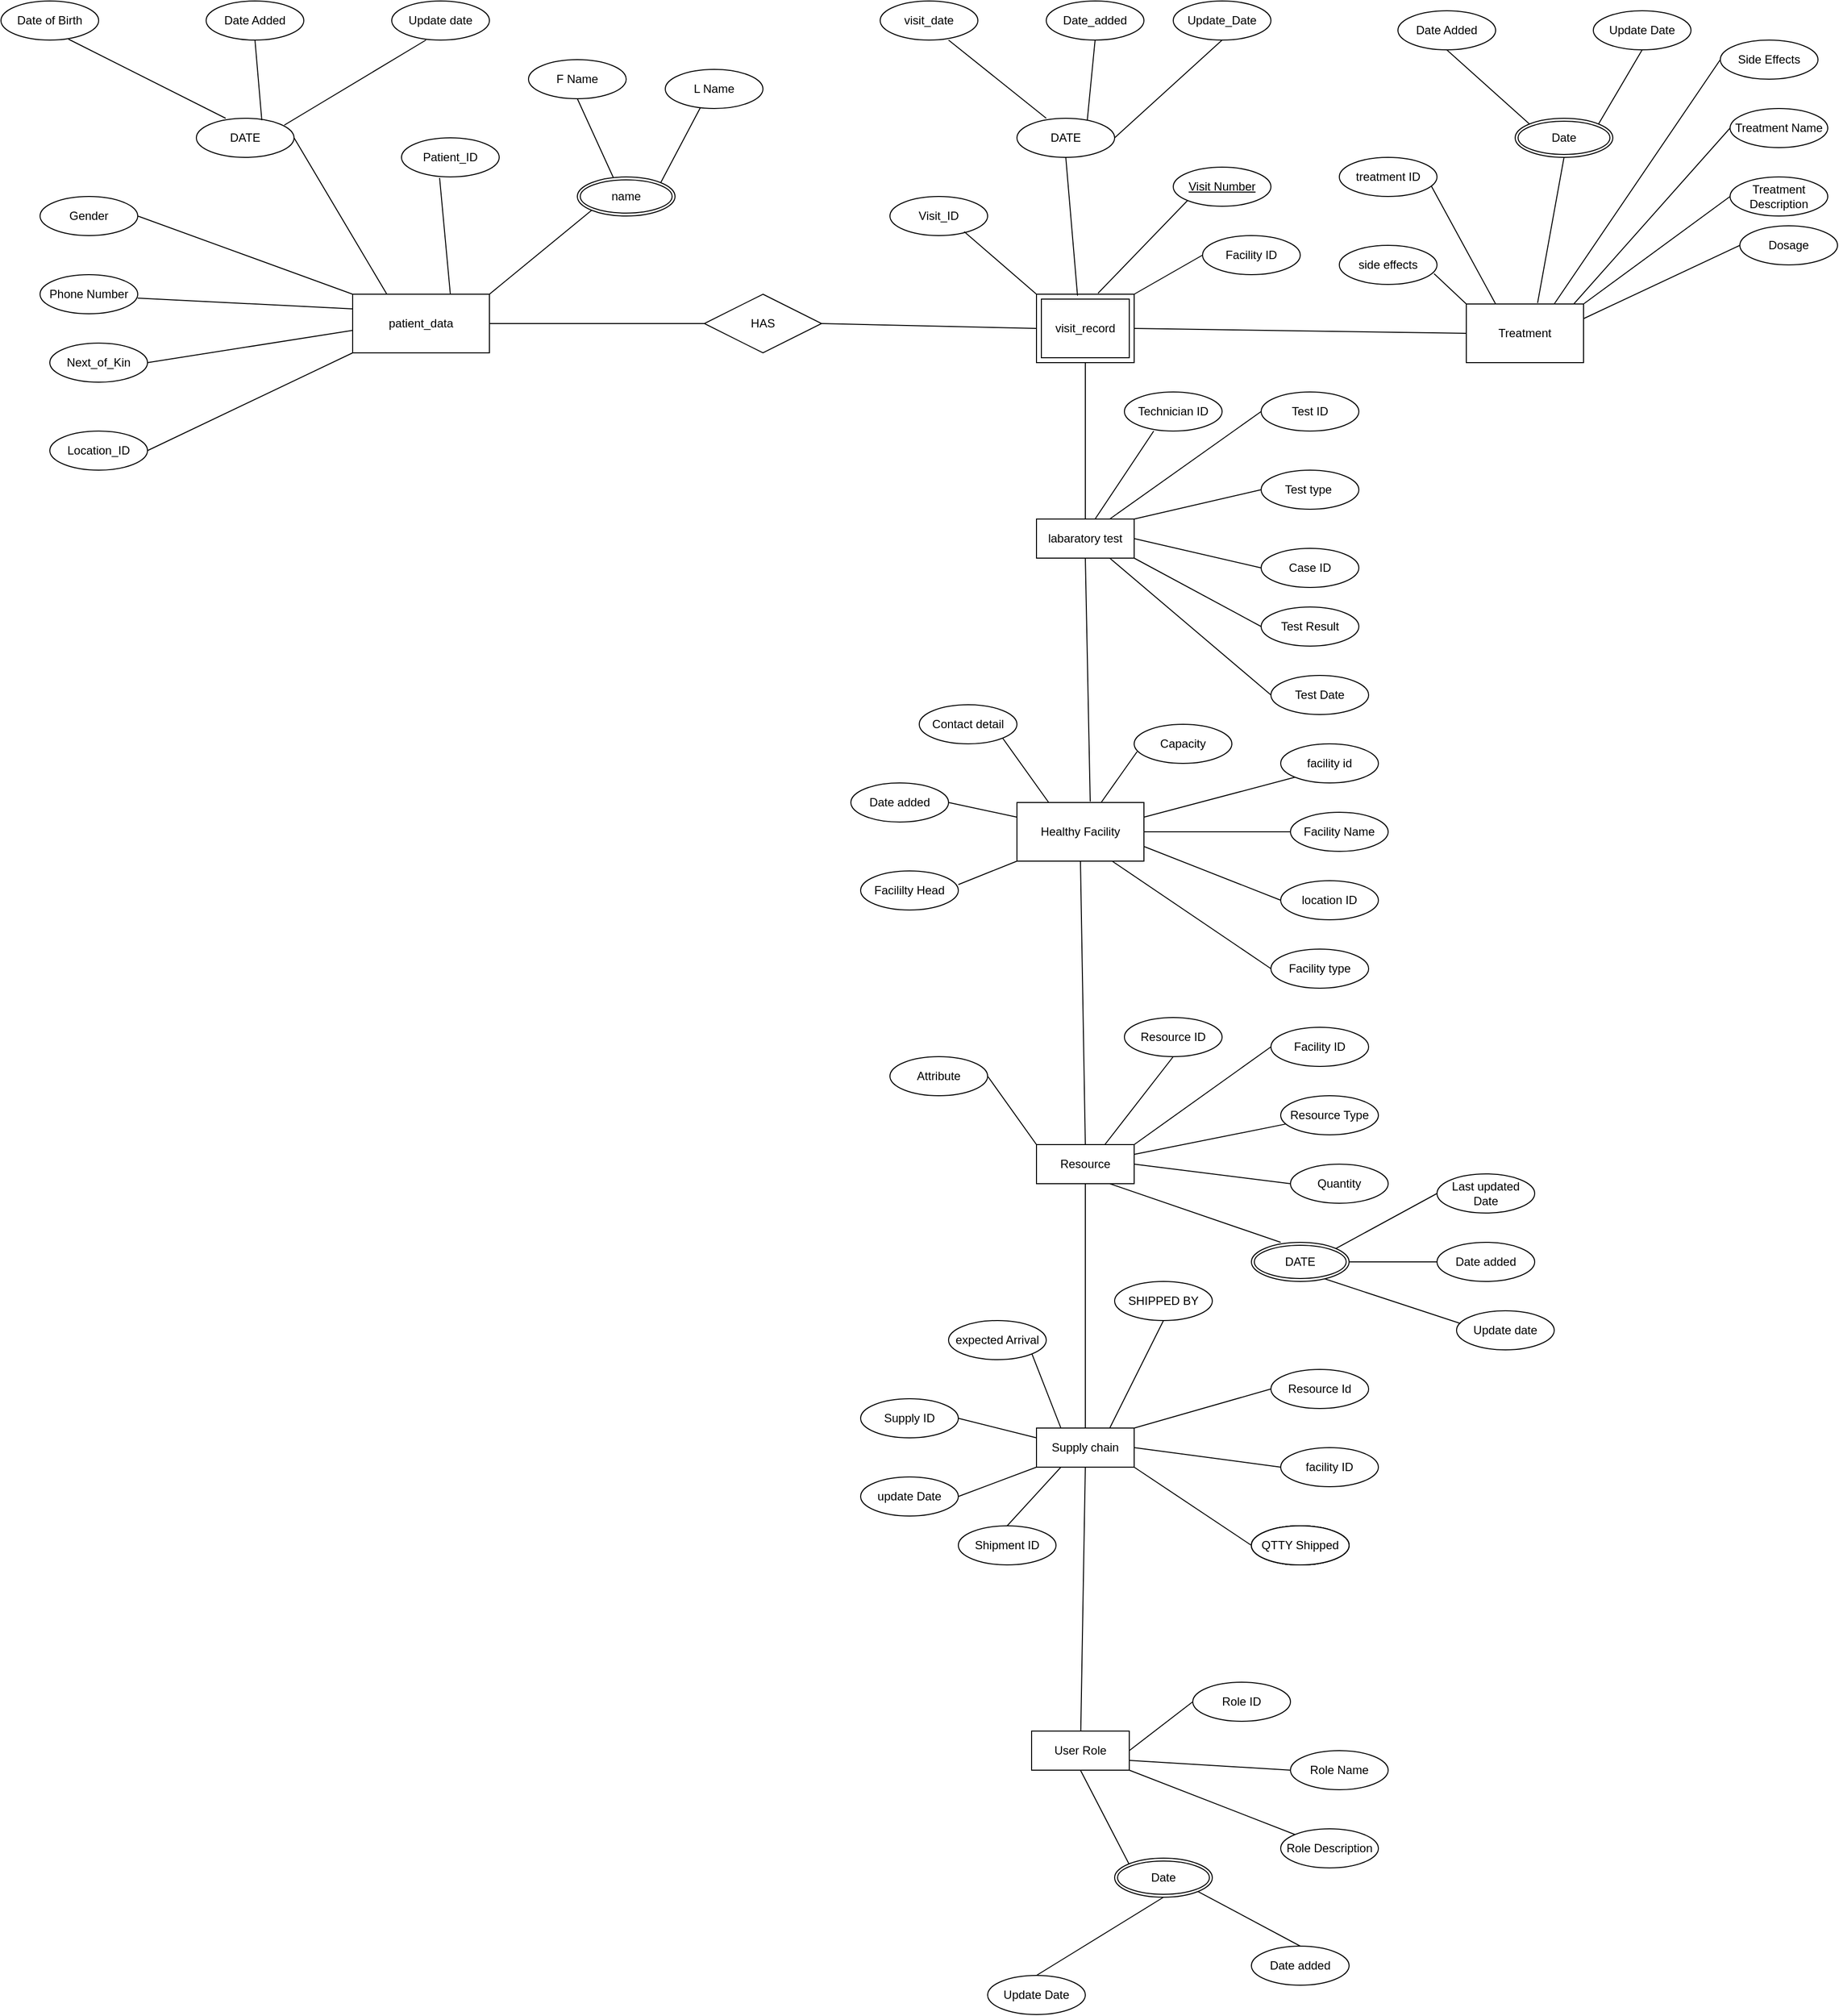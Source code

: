<mxfile version="26.0.4">
  <diagram name="Page-1" id="oG-FWAksDHUW4PM1FH3p">
    <mxGraphModel dx="954" dy="664" grid="1" gridSize="10" guides="1" tooltips="1" connect="1" arrows="1" fold="1" page="1" pageScale="1" pageWidth="3300" pageHeight="2339" math="0" shadow="0">
      <root>
        <mxCell id="0" />
        <mxCell id="1" parent="0" />
        <mxCell id="bxGsMBWYYnoAQKCJOSJ9-1" value="patient_data" style="whiteSpace=wrap;html=1;align=center;" parent="1" vertex="1">
          <mxGeometry x="390" y="340" width="140" height="60" as="geometry" />
        </mxCell>
        <mxCell id="bxGsMBWYYnoAQKCJOSJ9-2" value="Gender" style="ellipse;whiteSpace=wrap;html=1;align=center;" parent="1" vertex="1">
          <mxGeometry x="70" y="240" width="100" height="40" as="geometry" />
        </mxCell>
        <mxCell id="bxGsMBWYYnoAQKCJOSJ9-3" value="Phone Number" style="ellipse;whiteSpace=wrap;html=1;align=center;" parent="1" vertex="1">
          <mxGeometry x="70" y="320" width="100" height="40" as="geometry" />
        </mxCell>
        <mxCell id="bxGsMBWYYnoAQKCJOSJ9-4" value="Next_of_Kin" style="ellipse;whiteSpace=wrap;html=1;align=center;" parent="1" vertex="1">
          <mxGeometry x="80" y="390" width="100" height="40" as="geometry" />
        </mxCell>
        <mxCell id="bxGsMBWYYnoAQKCJOSJ9-5" value="Location_ID" style="ellipse;whiteSpace=wrap;html=1;align=center;" parent="1" vertex="1">
          <mxGeometry x="80" y="480" width="100" height="40" as="geometry" />
        </mxCell>
        <mxCell id="bxGsMBWYYnoAQKCJOSJ9-6" style="edgeStyle=orthogonalEdgeStyle;rounded=0;orthogonalLoop=1;jettySize=auto;html=1;exitX=0.5;exitY=1;exitDx=0;exitDy=0;" parent="1" source="bxGsMBWYYnoAQKCJOSJ9-4" target="bxGsMBWYYnoAQKCJOSJ9-4" edge="1">
          <mxGeometry relative="1" as="geometry" />
        </mxCell>
        <mxCell id="bxGsMBWYYnoAQKCJOSJ9-7" value="DATE" style="ellipse;whiteSpace=wrap;html=1;align=center;" parent="1" vertex="1">
          <mxGeometry x="230" y="160" width="100" height="40" as="geometry" />
        </mxCell>
        <mxCell id="bxGsMBWYYnoAQKCJOSJ9-8" value="Date of Birth" style="ellipse;whiteSpace=wrap;html=1;align=center;" parent="1" vertex="1">
          <mxGeometry x="30" y="40" width="100" height="40" as="geometry" />
        </mxCell>
        <mxCell id="bxGsMBWYYnoAQKCJOSJ9-9" value="Date Added" style="ellipse;whiteSpace=wrap;html=1;align=center;" parent="1" vertex="1">
          <mxGeometry x="240" y="40" width="100" height="40" as="geometry" />
        </mxCell>
        <mxCell id="bxGsMBWYYnoAQKCJOSJ9-10" value="Update date" style="ellipse;whiteSpace=wrap;html=1;align=center;" parent="1" vertex="1">
          <mxGeometry x="430" y="40" width="100" height="40" as="geometry" />
        </mxCell>
        <mxCell id="bxGsMBWYYnoAQKCJOSJ9-11" value="Patient_ID" style="ellipse;whiteSpace=wrap;html=1;align=center;" parent="1" vertex="1">
          <mxGeometry x="440" y="180" width="100" height="40" as="geometry" />
        </mxCell>
        <mxCell id="bxGsMBWYYnoAQKCJOSJ9-12" value="DATE" style="ellipse;whiteSpace=wrap;html=1;align=center;" parent="1" vertex="1">
          <mxGeometry x="1070" y="160" width="100" height="40" as="geometry" />
        </mxCell>
        <mxCell id="bxGsMBWYYnoAQKCJOSJ9-13" value="F Name" style="ellipse;whiteSpace=wrap;html=1;align=center;" parent="1" vertex="1">
          <mxGeometry x="570" y="100" width="100" height="40" as="geometry" />
        </mxCell>
        <mxCell id="bxGsMBWYYnoAQKCJOSJ9-14" value="L Name" style="ellipse;whiteSpace=wrap;html=1;align=center;" parent="1" vertex="1">
          <mxGeometry x="710" y="110" width="100" height="40" as="geometry" />
        </mxCell>
        <mxCell id="bxGsMBWYYnoAQKCJOSJ9-15" value="HAS" style="shape=rhombus;perimeter=rhombusPerimeter;whiteSpace=wrap;html=1;align=center;" parent="1" vertex="1">
          <mxGeometry x="750" y="340" width="120" height="60" as="geometry" />
        </mxCell>
        <mxCell id="bxGsMBWYYnoAQKCJOSJ9-17" value="name" style="ellipse;shape=doubleEllipse;margin=3;whiteSpace=wrap;html=1;align=center;" parent="1" vertex="1">
          <mxGeometry x="620" y="220" width="100" height="40" as="geometry" />
        </mxCell>
        <mxCell id="bxGsMBWYYnoAQKCJOSJ9-19" value="Date_added" style="ellipse;whiteSpace=wrap;html=1;align=center;" parent="1" vertex="1">
          <mxGeometry x="1100" y="40" width="100" height="40" as="geometry" />
        </mxCell>
        <mxCell id="bxGsMBWYYnoAQKCJOSJ9-20" value="Update_Date" style="ellipse;whiteSpace=wrap;html=1;align=center;" parent="1" vertex="1">
          <mxGeometry x="1230" y="40" width="100" height="40" as="geometry" />
        </mxCell>
        <mxCell id="bxGsMBWYYnoAQKCJOSJ9-21" value="Visit Number" style="ellipse;whiteSpace=wrap;html=1;align=center;fontStyle=4;" parent="1" vertex="1">
          <mxGeometry x="1230" y="210" width="100" height="40" as="geometry" />
        </mxCell>
        <mxCell id="bxGsMBWYYnoAQKCJOSJ9-23" value="Facility ID" style="ellipse;whiteSpace=wrap;html=1;align=center;" parent="1" vertex="1">
          <mxGeometry x="1260" y="280" width="100" height="40" as="geometry" />
        </mxCell>
        <mxCell id="bxGsMBWYYnoAQKCJOSJ9-24" value="Visit_ID" style="ellipse;whiteSpace=wrap;html=1;align=center;" parent="1" vertex="1">
          <mxGeometry x="940" y="240" width="100" height="40" as="geometry" />
        </mxCell>
        <mxCell id="bxGsMBWYYnoAQKCJOSJ9-25" value="visit_date" style="ellipse;whiteSpace=wrap;html=1;align=center;" parent="1" vertex="1">
          <mxGeometry x="930" y="40" width="100" height="40" as="geometry" />
        </mxCell>
        <mxCell id="bxGsMBWYYnoAQKCJOSJ9-26" value="visit_record" style="shape=ext;margin=3;double=1;whiteSpace=wrap;html=1;align=center;" parent="1" vertex="1">
          <mxGeometry x="1090" y="340" width="100" height="70" as="geometry" />
        </mxCell>
        <mxCell id="bxGsMBWYYnoAQKCJOSJ9-27" value="Treatment" style="whiteSpace=wrap;html=1;align=center;" parent="1" vertex="1">
          <mxGeometry x="1530" y="350" width="120" height="60" as="geometry" />
        </mxCell>
        <mxCell id="bxGsMBWYYnoAQKCJOSJ9-28" value="labaratory test" style="whiteSpace=wrap;html=1;align=center;" parent="1" vertex="1">
          <mxGeometry x="1090" y="570" width="100" height="40" as="geometry" />
        </mxCell>
        <mxCell id="bxGsMBWYYnoAQKCJOSJ9-30" value="" style="endArrow=none;html=1;rounded=0;exitX=1;exitY=0.5;exitDx=0;exitDy=0;entryX=0;entryY=0;entryDx=0;entryDy=0;" parent="1" source="bxGsMBWYYnoAQKCJOSJ9-2" target="bxGsMBWYYnoAQKCJOSJ9-1" edge="1">
          <mxGeometry width="50" height="50" relative="1" as="geometry">
            <mxPoint x="370" y="300" as="sourcePoint" />
            <mxPoint x="420" y="250" as="targetPoint" />
          </mxGeometry>
        </mxCell>
        <mxCell id="bxGsMBWYYnoAQKCJOSJ9-31" value="" style="endArrow=none;html=1;rounded=0;entryX=0;entryY=0.25;entryDx=0;entryDy=0;" parent="1" target="bxGsMBWYYnoAQKCJOSJ9-1" edge="1">
          <mxGeometry width="50" height="50" relative="1" as="geometry">
            <mxPoint x="170" y="344" as="sourcePoint" />
            <mxPoint x="420" y="250" as="targetPoint" />
          </mxGeometry>
        </mxCell>
        <mxCell id="bxGsMBWYYnoAQKCJOSJ9-32" value="" style="endArrow=none;html=1;rounded=0;exitX=1;exitY=0.5;exitDx=0;exitDy=0;" parent="1" source="bxGsMBWYYnoAQKCJOSJ9-4" edge="1">
          <mxGeometry width="50" height="50" relative="1" as="geometry">
            <mxPoint x="370" y="300" as="sourcePoint" />
            <mxPoint x="390" y="377" as="targetPoint" />
            <Array as="points" />
          </mxGeometry>
        </mxCell>
        <mxCell id="bxGsMBWYYnoAQKCJOSJ9-36" value="" style="endArrow=none;html=1;rounded=0;exitX=1;exitY=0.5;exitDx=0;exitDy=0;entryX=0;entryY=1;entryDx=0;entryDy=0;" parent="1" source="bxGsMBWYYnoAQKCJOSJ9-5" target="bxGsMBWYYnoAQKCJOSJ9-1" edge="1">
          <mxGeometry width="50" height="50" relative="1" as="geometry">
            <mxPoint x="360" y="340" as="sourcePoint" />
            <mxPoint x="420" y="250" as="targetPoint" />
          </mxGeometry>
        </mxCell>
        <mxCell id="bxGsMBWYYnoAQKCJOSJ9-37" value="" style="endArrow=none;html=1;rounded=0;entryX=0.25;entryY=0;entryDx=0;entryDy=0;exitX=1;exitY=0.5;exitDx=0;exitDy=0;" parent="1" source="bxGsMBWYYnoAQKCJOSJ9-7" target="bxGsMBWYYnoAQKCJOSJ9-1" edge="1">
          <mxGeometry width="50" height="50" relative="1" as="geometry">
            <mxPoint x="330" y="188" as="sourcePoint" />
            <mxPoint x="420" y="250" as="targetPoint" />
          </mxGeometry>
        </mxCell>
        <mxCell id="bxGsMBWYYnoAQKCJOSJ9-38" value="" style="endArrow=none;html=1;rounded=0;entryX=0.39;entryY=1.025;entryDx=0;entryDy=0;entryPerimeter=0;" parent="1" target="bxGsMBWYYnoAQKCJOSJ9-11" edge="1">
          <mxGeometry width="50" height="50" relative="1" as="geometry">
            <mxPoint x="490" y="340" as="sourcePoint" />
            <mxPoint x="420" y="250" as="targetPoint" />
          </mxGeometry>
        </mxCell>
        <mxCell id="bxGsMBWYYnoAQKCJOSJ9-39" value="" style="endArrow=none;html=1;rounded=0;entryX=0.5;entryY=1;entryDx=0;entryDy=0;exitX=0.37;exitY=0.025;exitDx=0;exitDy=0;exitPerimeter=0;" parent="1" source="bxGsMBWYYnoAQKCJOSJ9-17" target="bxGsMBWYYnoAQKCJOSJ9-13" edge="1">
          <mxGeometry width="50" height="50" relative="1" as="geometry">
            <mxPoint x="660" y="210" as="sourcePoint" />
            <mxPoint x="420" y="250" as="targetPoint" />
          </mxGeometry>
        </mxCell>
        <mxCell id="bxGsMBWYYnoAQKCJOSJ9-40" value="" style="endArrow=none;html=1;rounded=0;entryX=0.36;entryY=0.975;entryDx=0;entryDy=0;entryPerimeter=0;exitX=1;exitY=0;exitDx=0;exitDy=0;" parent="1" source="bxGsMBWYYnoAQKCJOSJ9-17" target="bxGsMBWYYnoAQKCJOSJ9-14" edge="1">
          <mxGeometry width="50" height="50" relative="1" as="geometry">
            <mxPoint x="370" y="300" as="sourcePoint" />
            <mxPoint x="420" y="250" as="targetPoint" />
          </mxGeometry>
        </mxCell>
        <mxCell id="bxGsMBWYYnoAQKCJOSJ9-41" value="" style="endArrow=none;html=1;rounded=0;exitX=0;exitY=0.5;exitDx=0;exitDy=0;entryX=1;entryY=0.5;entryDx=0;entryDy=0;" parent="1" source="bxGsMBWYYnoAQKCJOSJ9-15" target="bxGsMBWYYnoAQKCJOSJ9-1" edge="1">
          <mxGeometry width="50" height="50" relative="1" as="geometry">
            <mxPoint x="370" y="300" as="sourcePoint" />
            <mxPoint x="420" y="250" as="targetPoint" />
          </mxGeometry>
        </mxCell>
        <mxCell id="bxGsMBWYYnoAQKCJOSJ9-42" value="" style="endArrow=none;html=1;rounded=0;exitX=0.76;exitY=0.9;exitDx=0;exitDy=0;exitPerimeter=0;entryX=0;entryY=0;entryDx=0;entryDy=0;" parent="1" source="bxGsMBWYYnoAQKCJOSJ9-24" target="bxGsMBWYYnoAQKCJOSJ9-26" edge="1">
          <mxGeometry width="50" height="50" relative="1" as="geometry">
            <mxPoint x="1150" y="300" as="sourcePoint" />
            <mxPoint x="1200" y="250" as="targetPoint" />
          </mxGeometry>
        </mxCell>
        <mxCell id="bxGsMBWYYnoAQKCJOSJ9-43" value="" style="endArrow=none;html=1;rounded=0;exitX=0.42;exitY=0.02;exitDx=0;exitDy=0;exitPerimeter=0;entryX=0.5;entryY=1;entryDx=0;entryDy=0;" parent="1" source="bxGsMBWYYnoAQKCJOSJ9-26" target="bxGsMBWYYnoAQKCJOSJ9-12" edge="1">
          <mxGeometry width="50" height="50" relative="1" as="geometry">
            <mxPoint x="1150" y="300" as="sourcePoint" />
            <mxPoint x="1200" y="250" as="targetPoint" />
          </mxGeometry>
        </mxCell>
        <mxCell id="bxGsMBWYYnoAQKCJOSJ9-44" value="" style="endArrow=none;html=1;rounded=0;" parent="1" edge="1">
          <mxGeometry width="50" height="50" relative="1" as="geometry">
            <mxPoint x="1100" y="160" as="sourcePoint" />
            <mxPoint x="1100" y="160" as="targetPoint" />
            <Array as="points">
              <mxPoint x="1000" y="80" />
            </Array>
          </mxGeometry>
        </mxCell>
        <mxCell id="bxGsMBWYYnoAQKCJOSJ9-45" value="" style="endArrow=none;html=1;rounded=0;exitX=0.5;exitY=1;exitDx=0;exitDy=0;entryX=0.72;entryY=0.05;entryDx=0;entryDy=0;entryPerimeter=0;" parent="1" source="bxGsMBWYYnoAQKCJOSJ9-19" target="bxGsMBWYYnoAQKCJOSJ9-12" edge="1">
          <mxGeometry width="50" height="50" relative="1" as="geometry">
            <mxPoint x="1150" y="300" as="sourcePoint" />
            <mxPoint x="1200" y="250" as="targetPoint" />
          </mxGeometry>
        </mxCell>
        <mxCell id="bxGsMBWYYnoAQKCJOSJ9-48" value="" style="endArrow=none;html=1;rounded=0;entryX=0.5;entryY=1;entryDx=0;entryDy=0;exitX=1;exitY=0.5;exitDx=0;exitDy=0;" parent="1" source="bxGsMBWYYnoAQKCJOSJ9-12" target="bxGsMBWYYnoAQKCJOSJ9-20" edge="1">
          <mxGeometry width="50" height="50" relative="1" as="geometry">
            <mxPoint x="1170" y="170" as="sourcePoint" />
            <mxPoint x="1200" y="250" as="targetPoint" />
          </mxGeometry>
        </mxCell>
        <mxCell id="bxGsMBWYYnoAQKCJOSJ9-49" value="" style="endArrow=none;html=1;rounded=0;exitX=1;exitY=0.5;exitDx=0;exitDy=0;entryX=0;entryY=0.5;entryDx=0;entryDy=0;" parent="1" source="bxGsMBWYYnoAQKCJOSJ9-15" target="bxGsMBWYYnoAQKCJOSJ9-26" edge="1">
          <mxGeometry width="50" height="50" relative="1" as="geometry">
            <mxPoint x="1150" y="300" as="sourcePoint" />
            <mxPoint x="1200" y="250" as="targetPoint" />
          </mxGeometry>
        </mxCell>
        <mxCell id="bxGsMBWYYnoAQKCJOSJ9-50" value="" style="endArrow=none;html=1;rounded=0;exitX=1;exitY=0.5;exitDx=0;exitDy=0;entryX=0;entryY=0.5;entryDx=0;entryDy=0;" parent="1" source="bxGsMBWYYnoAQKCJOSJ9-26" target="bxGsMBWYYnoAQKCJOSJ9-27" edge="1">
          <mxGeometry width="50" height="50" relative="1" as="geometry">
            <mxPoint x="1150" y="300" as="sourcePoint" />
            <mxPoint x="1200" y="250" as="targetPoint" />
          </mxGeometry>
        </mxCell>
        <mxCell id="bxGsMBWYYnoAQKCJOSJ9-52" value="" style="endArrow=none;html=1;rounded=0;entryX=0;entryY=1;entryDx=0;entryDy=0;exitX=0.63;exitY=-0.014;exitDx=0;exitDy=0;exitPerimeter=0;" parent="1" source="bxGsMBWYYnoAQKCJOSJ9-26" target="bxGsMBWYYnoAQKCJOSJ9-21" edge="1">
          <mxGeometry width="50" height="50" relative="1" as="geometry">
            <mxPoint x="1160" y="330" as="sourcePoint" />
            <mxPoint x="1200" y="250" as="targetPoint" />
          </mxGeometry>
        </mxCell>
        <mxCell id="bxGsMBWYYnoAQKCJOSJ9-53" value="" style="endArrow=none;html=1;rounded=0;entryX=0;entryY=0.5;entryDx=0;entryDy=0;exitX=1;exitY=0;exitDx=0;exitDy=0;" parent="1" source="bxGsMBWYYnoAQKCJOSJ9-26" target="bxGsMBWYYnoAQKCJOSJ9-23" edge="1">
          <mxGeometry width="50" height="50" relative="1" as="geometry">
            <mxPoint x="1150" y="300" as="sourcePoint" />
            <mxPoint x="1200" y="250" as="targetPoint" />
          </mxGeometry>
        </mxCell>
        <mxCell id="bxGsMBWYYnoAQKCJOSJ9-54" value="" style="endArrow=none;html=1;rounded=0;exitX=1;exitY=0;exitDx=0;exitDy=0;entryX=0;entryY=1;entryDx=0;entryDy=0;" parent="1" source="bxGsMBWYYnoAQKCJOSJ9-1" target="bxGsMBWYYnoAQKCJOSJ9-17" edge="1">
          <mxGeometry width="50" height="50" relative="1" as="geometry">
            <mxPoint x="500" y="300" as="sourcePoint" />
            <mxPoint x="550" y="250" as="targetPoint" />
          </mxGeometry>
        </mxCell>
        <mxCell id="bxGsMBWYYnoAQKCJOSJ9-55" value="" style="endArrow=none;html=1;rounded=0;entryX=0.69;entryY=0.975;entryDx=0;entryDy=0;entryPerimeter=0;" parent="1" target="bxGsMBWYYnoAQKCJOSJ9-8" edge="1">
          <mxGeometry width="50" height="50" relative="1" as="geometry">
            <mxPoint x="260" y="160" as="sourcePoint" />
            <mxPoint x="550" y="250" as="targetPoint" />
          </mxGeometry>
        </mxCell>
        <mxCell id="bxGsMBWYYnoAQKCJOSJ9-56" value="" style="endArrow=none;html=1;rounded=0;exitX=0.67;exitY=0.05;exitDx=0;exitDy=0;exitPerimeter=0;entryX=0.5;entryY=1;entryDx=0;entryDy=0;" parent="1" source="bxGsMBWYYnoAQKCJOSJ9-7" target="bxGsMBWYYnoAQKCJOSJ9-9" edge="1">
          <mxGeometry width="50" height="50" relative="1" as="geometry">
            <mxPoint x="500" y="300" as="sourcePoint" />
            <mxPoint x="550" y="250" as="targetPoint" />
          </mxGeometry>
        </mxCell>
        <mxCell id="bxGsMBWYYnoAQKCJOSJ9-57" value="" style="endArrow=none;html=1;rounded=0;entryX=0.35;entryY=1;entryDx=0;entryDy=0;entryPerimeter=0;" parent="1" target="bxGsMBWYYnoAQKCJOSJ9-10" edge="1">
          <mxGeometry width="50" height="50" relative="1" as="geometry">
            <mxPoint x="320" y="167" as="sourcePoint" />
            <mxPoint x="550" y="250" as="targetPoint" />
          </mxGeometry>
        </mxCell>
        <mxCell id="bxGsMBWYYnoAQKCJOSJ9-58" value="Treatment Name" style="ellipse;whiteSpace=wrap;html=1;align=center;" parent="1" vertex="1">
          <mxGeometry x="1800" y="150" width="100" height="40" as="geometry" />
        </mxCell>
        <mxCell id="bxGsMBWYYnoAQKCJOSJ9-59" value="Side Effects" style="ellipse;whiteSpace=wrap;html=1;align=center;" parent="1" vertex="1">
          <mxGeometry x="1790" y="80" width="100" height="40" as="geometry" />
        </mxCell>
        <mxCell id="bxGsMBWYYnoAQKCJOSJ9-60" value="Treatment Description" style="ellipse;whiteSpace=wrap;html=1;align=center;" parent="1" vertex="1">
          <mxGeometry x="1800" y="220" width="100" height="40" as="geometry" />
        </mxCell>
        <mxCell id="bxGsMBWYYnoAQKCJOSJ9-61" value="Date Added" style="ellipse;whiteSpace=wrap;html=1;align=center;" parent="1" vertex="1">
          <mxGeometry x="1460" y="50" width="100" height="40" as="geometry" />
        </mxCell>
        <mxCell id="bxGsMBWYYnoAQKCJOSJ9-62" value="treatment ID" style="ellipse;whiteSpace=wrap;html=1;align=center;" parent="1" vertex="1">
          <mxGeometry x="1400" y="200" width="100" height="40" as="geometry" />
        </mxCell>
        <mxCell id="bxGsMBWYYnoAQKCJOSJ9-63" value="Update Date" style="ellipse;whiteSpace=wrap;html=1;align=center;" parent="1" vertex="1">
          <mxGeometry x="1660" y="50" width="100" height="40" as="geometry" />
        </mxCell>
        <mxCell id="bxGsMBWYYnoAQKCJOSJ9-64" value="Date" style="ellipse;shape=doubleEllipse;margin=3;whiteSpace=wrap;html=1;align=center;" parent="1" vertex="1">
          <mxGeometry x="1580" y="160" width="100" height="40" as="geometry" />
        </mxCell>
        <mxCell id="bxGsMBWYYnoAQKCJOSJ9-65" value="Dosage" style="ellipse;whiteSpace=wrap;html=1;align=center;" parent="1" vertex="1">
          <mxGeometry x="1810" y="270" width="100" height="40" as="geometry" />
        </mxCell>
        <mxCell id="bxGsMBWYYnoAQKCJOSJ9-66" value="side effects" style="ellipse;whiteSpace=wrap;html=1;align=center;" parent="1" vertex="1">
          <mxGeometry x="1400" y="290" width="100" height="40" as="geometry" />
        </mxCell>
        <mxCell id="bxGsMBWYYnoAQKCJOSJ9-69" value="" style="endArrow=none;html=1;rounded=0;exitX=0.97;exitY=0.725;exitDx=0;exitDy=0;exitPerimeter=0;entryX=0;entryY=0;entryDx=0;entryDy=0;" parent="1" source="bxGsMBWYYnoAQKCJOSJ9-66" target="bxGsMBWYYnoAQKCJOSJ9-27" edge="1">
          <mxGeometry width="50" height="50" relative="1" as="geometry">
            <mxPoint x="1770" y="300" as="sourcePoint" />
            <mxPoint x="1820" y="250" as="targetPoint" />
          </mxGeometry>
        </mxCell>
        <mxCell id="bxGsMBWYYnoAQKCJOSJ9-70" value="" style="endArrow=none;html=1;rounded=0;exitX=0.94;exitY=0.725;exitDx=0;exitDy=0;exitPerimeter=0;entryX=0.25;entryY=0;entryDx=0;entryDy=0;" parent="1" source="bxGsMBWYYnoAQKCJOSJ9-62" target="bxGsMBWYYnoAQKCJOSJ9-27" edge="1">
          <mxGeometry width="50" height="50" relative="1" as="geometry">
            <mxPoint x="1770" y="300" as="sourcePoint" />
            <mxPoint x="1820" y="250" as="targetPoint" />
          </mxGeometry>
        </mxCell>
        <mxCell id="bxGsMBWYYnoAQKCJOSJ9-71" value="" style="endArrow=none;html=1;rounded=0;exitX=0.608;exitY=-0.017;exitDx=0;exitDy=0;exitPerimeter=0;entryX=0.5;entryY=1;entryDx=0;entryDy=0;" parent="1" source="bxGsMBWYYnoAQKCJOSJ9-27" target="bxGsMBWYYnoAQKCJOSJ9-64" edge="1">
          <mxGeometry width="50" height="50" relative="1" as="geometry">
            <mxPoint x="1770" y="300" as="sourcePoint" />
            <mxPoint x="1820" y="250" as="targetPoint" />
          </mxGeometry>
        </mxCell>
        <mxCell id="bxGsMBWYYnoAQKCJOSJ9-72" value="" style="endArrow=none;html=1;rounded=0;exitX=0.75;exitY=0;exitDx=0;exitDy=0;entryX=0;entryY=0.5;entryDx=0;entryDy=0;" parent="1" source="bxGsMBWYYnoAQKCJOSJ9-27" target="bxGsMBWYYnoAQKCJOSJ9-59" edge="1">
          <mxGeometry width="50" height="50" relative="1" as="geometry">
            <mxPoint x="1770" y="300" as="sourcePoint" />
            <mxPoint x="1820" y="250" as="targetPoint" />
          </mxGeometry>
        </mxCell>
        <mxCell id="bxGsMBWYYnoAQKCJOSJ9-73" value="" style="endArrow=none;html=1;rounded=0;exitX=0.5;exitY=1;exitDx=0;exitDy=0;entryX=0;entryY=0;entryDx=0;entryDy=0;" parent="1" source="bxGsMBWYYnoAQKCJOSJ9-61" target="bxGsMBWYYnoAQKCJOSJ9-64" edge="1">
          <mxGeometry width="50" height="50" relative="1" as="geometry">
            <mxPoint x="1770" y="300" as="sourcePoint" />
            <mxPoint x="1820" y="250" as="targetPoint" />
          </mxGeometry>
        </mxCell>
        <mxCell id="bxGsMBWYYnoAQKCJOSJ9-74" value="" style="endArrow=none;html=1;rounded=0;exitX=1;exitY=0;exitDx=0;exitDy=0;entryX=0.5;entryY=1;entryDx=0;entryDy=0;" parent="1" source="bxGsMBWYYnoAQKCJOSJ9-64" target="bxGsMBWYYnoAQKCJOSJ9-63" edge="1">
          <mxGeometry width="50" height="50" relative="1" as="geometry">
            <mxPoint x="1770" y="300" as="sourcePoint" />
            <mxPoint x="1820" y="250" as="targetPoint" />
          </mxGeometry>
        </mxCell>
        <mxCell id="bxGsMBWYYnoAQKCJOSJ9-75" value="" style="endArrow=none;html=1;rounded=0;entryX=0;entryY=0.5;entryDx=0;entryDy=0;" parent="1" target="bxGsMBWYYnoAQKCJOSJ9-58" edge="1">
          <mxGeometry width="50" height="50" relative="1" as="geometry">
            <mxPoint x="1640" y="350" as="sourcePoint" />
            <mxPoint x="1820" y="250" as="targetPoint" />
          </mxGeometry>
        </mxCell>
        <mxCell id="bxGsMBWYYnoAQKCJOSJ9-76" value="" style="endArrow=none;html=1;rounded=0;exitX=1;exitY=0;exitDx=0;exitDy=0;entryX=0;entryY=0.5;entryDx=0;entryDy=0;" parent="1" source="bxGsMBWYYnoAQKCJOSJ9-27" target="bxGsMBWYYnoAQKCJOSJ9-60" edge="1">
          <mxGeometry width="50" height="50" relative="1" as="geometry">
            <mxPoint x="1770" y="300" as="sourcePoint" />
            <mxPoint x="1820" y="250" as="targetPoint" />
          </mxGeometry>
        </mxCell>
        <mxCell id="bxGsMBWYYnoAQKCJOSJ9-77" value="" style="endArrow=none;html=1;rounded=0;exitX=1;exitY=0.25;exitDx=0;exitDy=0;entryX=0;entryY=0.5;entryDx=0;entryDy=0;" parent="1" source="bxGsMBWYYnoAQKCJOSJ9-27" target="bxGsMBWYYnoAQKCJOSJ9-65" edge="1">
          <mxGeometry width="50" height="50" relative="1" as="geometry">
            <mxPoint x="1690" y="380" as="sourcePoint" />
            <mxPoint x="1820" y="250" as="targetPoint" />
          </mxGeometry>
        </mxCell>
        <mxCell id="bxGsMBWYYnoAQKCJOSJ9-82" value="" style="endArrow=none;html=1;rounded=0;exitX=0.5;exitY=0;exitDx=0;exitDy=0;" parent="1" source="bxGsMBWYYnoAQKCJOSJ9-28" target="bxGsMBWYYnoAQKCJOSJ9-26" edge="1">
          <mxGeometry width="50" height="50" relative="1" as="geometry">
            <mxPoint x="1210" y="580" as="sourcePoint" />
            <mxPoint x="1260" y="530" as="targetPoint" />
          </mxGeometry>
        </mxCell>
        <mxCell id="bxGsMBWYYnoAQKCJOSJ9-85" value="Technician ID" style="ellipse;whiteSpace=wrap;html=1;align=center;" parent="1" vertex="1">
          <mxGeometry x="1180" y="440" width="100" height="40" as="geometry" />
        </mxCell>
        <mxCell id="bxGsMBWYYnoAQKCJOSJ9-86" value="Test Date" style="ellipse;whiteSpace=wrap;html=1;align=center;" parent="1" vertex="1">
          <mxGeometry x="1330" y="730" width="100" height="40" as="geometry" />
        </mxCell>
        <mxCell id="bxGsMBWYYnoAQKCJOSJ9-87" value="Test Result" style="ellipse;whiteSpace=wrap;html=1;align=center;" parent="1" vertex="1">
          <mxGeometry x="1320" y="660" width="100" height="40" as="geometry" />
        </mxCell>
        <mxCell id="bxGsMBWYYnoAQKCJOSJ9-88" value="Case ID" style="ellipse;whiteSpace=wrap;html=1;align=center;" parent="1" vertex="1">
          <mxGeometry x="1320" y="600" width="100" height="40" as="geometry" />
        </mxCell>
        <mxCell id="bxGsMBWYYnoAQKCJOSJ9-89" value="Test type&amp;nbsp;" style="ellipse;whiteSpace=wrap;html=1;align=center;" parent="1" vertex="1">
          <mxGeometry x="1320" y="520" width="100" height="40" as="geometry" />
        </mxCell>
        <mxCell id="bxGsMBWYYnoAQKCJOSJ9-90" value="Test ID" style="ellipse;whiteSpace=wrap;html=1;align=center;" parent="1" vertex="1">
          <mxGeometry x="1320" y="440" width="100" height="40" as="geometry" />
        </mxCell>
        <mxCell id="bxGsMBWYYnoAQKCJOSJ9-91" value="" style="endArrow=none;html=1;rounded=0;" parent="1" edge="1">
          <mxGeometry width="50" height="50" relative="1" as="geometry">
            <mxPoint x="1150" y="570" as="sourcePoint" />
            <mxPoint x="1210" y="480" as="targetPoint" />
          </mxGeometry>
        </mxCell>
        <mxCell id="bxGsMBWYYnoAQKCJOSJ9-92" value="" style="endArrow=none;html=1;rounded=0;exitX=0.75;exitY=1;exitDx=0;exitDy=0;entryX=0;entryY=0.5;entryDx=0;entryDy=0;" parent="1" source="bxGsMBWYYnoAQKCJOSJ9-28" target="bxGsMBWYYnoAQKCJOSJ9-86" edge="1">
          <mxGeometry width="50" height="50" relative="1" as="geometry">
            <mxPoint x="1200" y="690" as="sourcePoint" />
            <mxPoint x="1250" y="640" as="targetPoint" />
          </mxGeometry>
        </mxCell>
        <mxCell id="bxGsMBWYYnoAQKCJOSJ9-93" value="" style="endArrow=none;html=1;rounded=0;exitX=1;exitY=1;exitDx=0;exitDy=0;entryX=0;entryY=0.5;entryDx=0;entryDy=0;" parent="1" source="bxGsMBWYYnoAQKCJOSJ9-28" target="bxGsMBWYYnoAQKCJOSJ9-87" edge="1">
          <mxGeometry width="50" height="50" relative="1" as="geometry">
            <mxPoint x="1200" y="690" as="sourcePoint" />
            <mxPoint x="1250" y="640" as="targetPoint" />
          </mxGeometry>
        </mxCell>
        <mxCell id="bxGsMBWYYnoAQKCJOSJ9-94" value="" style="endArrow=none;html=1;rounded=0;exitX=0.75;exitY=0;exitDx=0;exitDy=0;entryX=0;entryY=0.5;entryDx=0;entryDy=0;" parent="1" source="bxGsMBWYYnoAQKCJOSJ9-28" target="bxGsMBWYYnoAQKCJOSJ9-90" edge="1">
          <mxGeometry width="50" height="50" relative="1" as="geometry">
            <mxPoint x="1200" y="690" as="sourcePoint" />
            <mxPoint x="1250" y="640" as="targetPoint" />
          </mxGeometry>
        </mxCell>
        <mxCell id="bxGsMBWYYnoAQKCJOSJ9-95" value="" style="endArrow=none;html=1;rounded=0;exitX=1;exitY=0;exitDx=0;exitDy=0;entryX=0;entryY=0.5;entryDx=0;entryDy=0;" parent="1" source="bxGsMBWYYnoAQKCJOSJ9-28" target="bxGsMBWYYnoAQKCJOSJ9-89" edge="1">
          <mxGeometry width="50" height="50" relative="1" as="geometry">
            <mxPoint x="1200" y="690" as="sourcePoint" />
            <mxPoint x="1250" y="640" as="targetPoint" />
          </mxGeometry>
        </mxCell>
        <mxCell id="bxGsMBWYYnoAQKCJOSJ9-96" value="" style="endArrow=none;html=1;rounded=0;exitX=1;exitY=0.5;exitDx=0;exitDy=0;entryX=0;entryY=0.5;entryDx=0;entryDy=0;" parent="1" source="bxGsMBWYYnoAQKCJOSJ9-28" target="bxGsMBWYYnoAQKCJOSJ9-88" edge="1">
          <mxGeometry width="50" height="50" relative="1" as="geometry">
            <mxPoint x="1200" y="690" as="sourcePoint" />
            <mxPoint x="1250" y="640" as="targetPoint" />
          </mxGeometry>
        </mxCell>
        <mxCell id="bxGsMBWYYnoAQKCJOSJ9-99" value="Healthy Facility" style="whiteSpace=wrap;html=1;align=center;" parent="1" vertex="1">
          <mxGeometry x="1070" y="860" width="130" height="60" as="geometry" />
        </mxCell>
        <mxCell id="bxGsMBWYYnoAQKCJOSJ9-100" value="" style="endArrow=none;html=1;rounded=0;exitX=0.577;exitY=-0.017;exitDx=0;exitDy=0;exitPerimeter=0;entryX=0.5;entryY=1;entryDx=0;entryDy=0;" parent="1" source="bxGsMBWYYnoAQKCJOSJ9-99" target="bxGsMBWYYnoAQKCJOSJ9-28" edge="1">
          <mxGeometry width="50" height="50" relative="1" as="geometry">
            <mxPoint x="1340" y="750" as="sourcePoint" />
            <mxPoint x="1390" y="700" as="targetPoint" />
          </mxGeometry>
        </mxCell>
        <mxCell id="bxGsMBWYYnoAQKCJOSJ9-101" value="facility id" style="ellipse;whiteSpace=wrap;html=1;align=center;" parent="1" vertex="1">
          <mxGeometry x="1340" y="800" width="100" height="40" as="geometry" />
        </mxCell>
        <mxCell id="bxGsMBWYYnoAQKCJOSJ9-102" value="Facility Name" style="ellipse;whiteSpace=wrap;html=1;align=center;" parent="1" vertex="1">
          <mxGeometry x="1350" y="870" width="100" height="40" as="geometry" />
        </mxCell>
        <mxCell id="bxGsMBWYYnoAQKCJOSJ9-103" value="location ID" style="ellipse;whiteSpace=wrap;html=1;align=center;" parent="1" vertex="1">
          <mxGeometry x="1340" y="940" width="100" height="40" as="geometry" />
        </mxCell>
        <mxCell id="bxGsMBWYYnoAQKCJOSJ9-104" value="Capacity" style="ellipse;whiteSpace=wrap;html=1;align=center;" parent="1" vertex="1">
          <mxGeometry x="1190" y="780" width="100" height="40" as="geometry" />
        </mxCell>
        <mxCell id="bxGsMBWYYnoAQKCJOSJ9-105" value="Facility type" style="ellipse;whiteSpace=wrap;html=1;align=center;" parent="1" vertex="1">
          <mxGeometry x="1330" y="1010" width="100" height="40" as="geometry" />
        </mxCell>
        <mxCell id="bxGsMBWYYnoAQKCJOSJ9-106" value="Contact detail" style="ellipse;whiteSpace=wrap;html=1;align=center;" parent="1" vertex="1">
          <mxGeometry x="970" y="760" width="100" height="40" as="geometry" />
        </mxCell>
        <mxCell id="bxGsMBWYYnoAQKCJOSJ9-107" value="Facililty Head" style="ellipse;whiteSpace=wrap;html=1;align=center;" parent="1" vertex="1">
          <mxGeometry x="910" y="930" width="100" height="40" as="geometry" />
        </mxCell>
        <mxCell id="bxGsMBWYYnoAQKCJOSJ9-108" value="Date added" style="ellipse;whiteSpace=wrap;html=1;align=center;" parent="1" vertex="1">
          <mxGeometry x="900" y="840" width="100" height="40" as="geometry" />
        </mxCell>
        <mxCell id="bxGsMBWYYnoAQKCJOSJ9-109" value="" style="endArrow=none;html=1;rounded=0;exitX=1;exitY=0.5;exitDx=0;exitDy=0;" parent="1" source="bxGsMBWYYnoAQKCJOSJ9-99" edge="1">
          <mxGeometry width="50" height="50" relative="1" as="geometry">
            <mxPoint x="1340" y="940" as="sourcePoint" />
            <mxPoint x="1350" y="890" as="targetPoint" />
          </mxGeometry>
        </mxCell>
        <mxCell id="bxGsMBWYYnoAQKCJOSJ9-110" value="" style="endArrow=none;html=1;rounded=0;exitX=1;exitY=0.75;exitDx=0;exitDy=0;entryX=0;entryY=0.5;entryDx=0;entryDy=0;" parent="1" source="bxGsMBWYYnoAQKCJOSJ9-99" target="bxGsMBWYYnoAQKCJOSJ9-103" edge="1">
          <mxGeometry width="50" height="50" relative="1" as="geometry">
            <mxPoint x="1340" y="940" as="sourcePoint" />
            <mxPoint x="1390" y="890" as="targetPoint" />
          </mxGeometry>
        </mxCell>
        <mxCell id="bxGsMBWYYnoAQKCJOSJ9-111" value="" style="endArrow=none;html=1;rounded=0;exitX=1;exitY=0.25;exitDx=0;exitDy=0;entryX=0;entryY=1;entryDx=0;entryDy=0;" parent="1" source="bxGsMBWYYnoAQKCJOSJ9-99" target="bxGsMBWYYnoAQKCJOSJ9-101" edge="1">
          <mxGeometry width="50" height="50" relative="1" as="geometry">
            <mxPoint x="1340" y="940" as="sourcePoint" />
            <mxPoint x="1390" y="890" as="targetPoint" />
          </mxGeometry>
        </mxCell>
        <mxCell id="bxGsMBWYYnoAQKCJOSJ9-112" value="" style="endArrow=none;html=1;rounded=0;entryX=0.03;entryY=0.7;entryDx=0;entryDy=0;entryPerimeter=0;" parent="1" source="bxGsMBWYYnoAQKCJOSJ9-99" target="bxGsMBWYYnoAQKCJOSJ9-104" edge="1">
          <mxGeometry width="50" height="50" relative="1" as="geometry">
            <mxPoint x="1340" y="940" as="sourcePoint" />
            <mxPoint x="1390" y="890" as="targetPoint" />
          </mxGeometry>
        </mxCell>
        <mxCell id="bxGsMBWYYnoAQKCJOSJ9-113" value="" style="endArrow=none;html=1;rounded=0;exitX=0.75;exitY=1;exitDx=0;exitDy=0;entryX=0;entryY=0.5;entryDx=0;entryDy=0;" parent="1" source="bxGsMBWYYnoAQKCJOSJ9-99" target="bxGsMBWYYnoAQKCJOSJ9-105" edge="1">
          <mxGeometry width="50" height="50" relative="1" as="geometry">
            <mxPoint x="1340" y="940" as="sourcePoint" />
            <mxPoint x="1390" y="890" as="targetPoint" />
          </mxGeometry>
        </mxCell>
        <mxCell id="bxGsMBWYYnoAQKCJOSJ9-114" value="" style="endArrow=none;html=1;rounded=0;exitX=1;exitY=0.35;exitDx=0;exitDy=0;exitPerimeter=0;entryX=0;entryY=1;entryDx=0;entryDy=0;" parent="1" source="bxGsMBWYYnoAQKCJOSJ9-107" target="bxGsMBWYYnoAQKCJOSJ9-99" edge="1">
          <mxGeometry width="50" height="50" relative="1" as="geometry">
            <mxPoint x="1340" y="940" as="sourcePoint" />
            <mxPoint x="1390" y="890" as="targetPoint" />
          </mxGeometry>
        </mxCell>
        <mxCell id="bxGsMBWYYnoAQKCJOSJ9-116" value="" style="endArrow=none;html=1;rounded=0;exitX=1;exitY=0.5;exitDx=0;exitDy=0;entryX=0;entryY=0.25;entryDx=0;entryDy=0;" parent="1" source="bxGsMBWYYnoAQKCJOSJ9-108" target="bxGsMBWYYnoAQKCJOSJ9-99" edge="1">
          <mxGeometry width="50" height="50" relative="1" as="geometry">
            <mxPoint x="1340" y="940" as="sourcePoint" />
            <mxPoint x="1390" y="890" as="targetPoint" />
          </mxGeometry>
        </mxCell>
        <mxCell id="bxGsMBWYYnoAQKCJOSJ9-117" value="" style="endArrow=none;html=1;rounded=0;exitX=1;exitY=1;exitDx=0;exitDy=0;entryX=0.25;entryY=0;entryDx=0;entryDy=0;" parent="1" source="bxGsMBWYYnoAQKCJOSJ9-106" target="bxGsMBWYYnoAQKCJOSJ9-99" edge="1">
          <mxGeometry width="50" height="50" relative="1" as="geometry">
            <mxPoint x="1340" y="940" as="sourcePoint" />
            <mxPoint x="1390" y="890" as="targetPoint" />
          </mxGeometry>
        </mxCell>
        <mxCell id="bxGsMBWYYnoAQKCJOSJ9-118" value="" style="endArrow=none;html=1;rounded=0;exitX=0.5;exitY=1;exitDx=0;exitDy=0;" parent="1" source="bxGsMBWYYnoAQKCJOSJ9-99" edge="1">
          <mxGeometry width="50" height="50" relative="1" as="geometry">
            <mxPoint x="1340" y="940" as="sourcePoint" />
            <mxPoint x="1140" y="1210" as="targetPoint" />
          </mxGeometry>
        </mxCell>
        <mxCell id="bxGsMBWYYnoAQKCJOSJ9-119" value="Resource" style="whiteSpace=wrap;html=1;align=center;" parent="1" vertex="1">
          <mxGeometry x="1090" y="1210" width="100" height="40" as="geometry" />
        </mxCell>
        <mxCell id="bxGsMBWYYnoAQKCJOSJ9-120" value="" style="endArrow=none;html=1;rounded=0;exitX=0.5;exitY=1;exitDx=0;exitDy=0;" parent="1" source="bxGsMBWYYnoAQKCJOSJ9-119" target="bxGsMBWYYnoAQKCJOSJ9-121" edge="1">
          <mxGeometry width="50" height="50" relative="1" as="geometry">
            <mxPoint x="1340" y="1260" as="sourcePoint" />
            <mxPoint x="1140" y="1520" as="targetPoint" />
          </mxGeometry>
        </mxCell>
        <mxCell id="bxGsMBWYYnoAQKCJOSJ9-121" value="Supply chain" style="whiteSpace=wrap;html=1;align=center;" parent="1" vertex="1">
          <mxGeometry x="1090" y="1500" width="100" height="40" as="geometry" />
        </mxCell>
        <mxCell id="bxGsMBWYYnoAQKCJOSJ9-122" value="" style="endArrow=none;html=1;rounded=0;exitX=0.5;exitY=1;exitDx=0;exitDy=0;" parent="1" source="bxGsMBWYYnoAQKCJOSJ9-123" edge="1">
          <mxGeometry width="50" height="50" relative="1" as="geometry">
            <mxPoint x="1340" y="1640" as="sourcePoint" />
            <mxPoint x="1140" y="1810" as="targetPoint" />
          </mxGeometry>
        </mxCell>
        <mxCell id="bxGsMBWYYnoAQKCJOSJ9-124" value="" style="endArrow=none;html=1;rounded=0;exitX=0.5;exitY=1;exitDx=0;exitDy=0;" parent="1" source="bxGsMBWYYnoAQKCJOSJ9-121" target="bxGsMBWYYnoAQKCJOSJ9-123" edge="1">
          <mxGeometry width="50" height="50" relative="1" as="geometry">
            <mxPoint x="1140" y="1540" as="sourcePoint" />
            <mxPoint x="1140" y="1810" as="targetPoint" />
          </mxGeometry>
        </mxCell>
        <mxCell id="bxGsMBWYYnoAQKCJOSJ9-123" value="User Role" style="whiteSpace=wrap;html=1;align=center;" parent="1" vertex="1">
          <mxGeometry x="1085" y="1810" width="100" height="40" as="geometry" />
        </mxCell>
        <mxCell id="bxGsMBWYYnoAQKCJOSJ9-125" value="Last updated Date" style="ellipse;whiteSpace=wrap;html=1;align=center;" parent="1" vertex="1">
          <mxGeometry x="1500" y="1240" width="100" height="40" as="geometry" />
        </mxCell>
        <mxCell id="bxGsMBWYYnoAQKCJOSJ9-127" value="Resource ID" style="ellipse;whiteSpace=wrap;html=1;align=center;" parent="1" vertex="1">
          <mxGeometry x="1180" y="1080" width="100" height="40" as="geometry" />
        </mxCell>
        <mxCell id="bxGsMBWYYnoAQKCJOSJ9-128" value="Attribute" style="ellipse;whiteSpace=wrap;html=1;align=center;" parent="1" vertex="1">
          <mxGeometry x="940" y="1120" width="100" height="40" as="geometry" />
        </mxCell>
        <mxCell id="bxGsMBWYYnoAQKCJOSJ9-129" value="Update date" style="ellipse;whiteSpace=wrap;html=1;align=center;" parent="1" vertex="1">
          <mxGeometry x="1520" y="1380" width="100" height="40" as="geometry" />
        </mxCell>
        <mxCell id="bxGsMBWYYnoAQKCJOSJ9-130" value="Quantity" style="ellipse;whiteSpace=wrap;html=1;align=center;" parent="1" vertex="1">
          <mxGeometry x="1350" y="1230" width="100" height="40" as="geometry" />
        </mxCell>
        <mxCell id="bxGsMBWYYnoAQKCJOSJ9-131" value="Resource Type" style="ellipse;whiteSpace=wrap;html=1;align=center;" parent="1" vertex="1">
          <mxGeometry x="1340" y="1160" width="100" height="40" as="geometry" />
        </mxCell>
        <mxCell id="bxGsMBWYYnoAQKCJOSJ9-132" value="Facility ID" style="ellipse;whiteSpace=wrap;html=1;align=center;" parent="1" vertex="1">
          <mxGeometry x="1330" y="1090" width="100" height="40" as="geometry" />
        </mxCell>
        <mxCell id="bxGsMBWYYnoAQKCJOSJ9-133" style="edgeStyle=orthogonalEdgeStyle;rounded=0;orthogonalLoop=1;jettySize=auto;html=1;exitX=0.5;exitY=1;exitDx=0;exitDy=0;" parent="1" edge="1">
          <mxGeometry relative="1" as="geometry">
            <mxPoint x="1340" y="1350" as="sourcePoint" />
            <mxPoint x="1340" y="1350" as="targetPoint" />
          </mxGeometry>
        </mxCell>
        <mxCell id="bxGsMBWYYnoAQKCJOSJ9-134" value="" style="endArrow=none;html=1;rounded=0;entryX=0.5;entryY=1;entryDx=0;entryDy=0;exitX=0.5;exitY=1;exitDx=0;exitDy=0;" parent="1" source="bxGsMBWYYnoAQKCJOSJ9-127" target="bxGsMBWYYnoAQKCJOSJ9-127" edge="1">
          <mxGeometry width="50" height="50" relative="1" as="geometry">
            <mxPoint x="1340" y="1040" as="sourcePoint" />
            <mxPoint x="1390" y="990" as="targetPoint" />
            <Array as="points">
              <mxPoint x="1160" y="1210" />
            </Array>
          </mxGeometry>
        </mxCell>
        <mxCell id="bxGsMBWYYnoAQKCJOSJ9-135" value="" style="endArrow=none;html=1;rounded=0;exitX=1;exitY=0.5;exitDx=0;exitDy=0;entryX=0;entryY=0.5;entryDx=0;entryDy=0;" parent="1" source="bxGsMBWYYnoAQKCJOSJ9-119" target="bxGsMBWYYnoAQKCJOSJ9-130" edge="1">
          <mxGeometry width="50" height="50" relative="1" as="geometry">
            <mxPoint x="1340" y="1360" as="sourcePoint" />
            <mxPoint x="1390" y="1310" as="targetPoint" />
          </mxGeometry>
        </mxCell>
        <mxCell id="bxGsMBWYYnoAQKCJOSJ9-136" value="" style="endArrow=none;html=1;rounded=0;exitX=0.75;exitY=1;exitDx=0;exitDy=0;entryX=0.5;entryY=0;entryDx=0;entryDy=0;" parent="1" source="bxGsMBWYYnoAQKCJOSJ9-119" edge="1">
          <mxGeometry width="50" height="50" relative="1" as="geometry">
            <mxPoint x="1340" y="1360" as="sourcePoint" />
            <mxPoint x="1340" y="1310" as="targetPoint" />
          </mxGeometry>
        </mxCell>
        <mxCell id="bxGsMBWYYnoAQKCJOSJ9-137" value="" style="endArrow=none;html=1;rounded=0;exitX=0.96;exitY=0.3;exitDx=0;exitDy=0;entryX=0;entryY=0.5;entryDx=0;entryDy=0;exitPerimeter=0;" parent="1" target="bxGsMBWYYnoAQKCJOSJ9-125" edge="1">
          <mxGeometry width="50" height="50" relative="1" as="geometry">
            <mxPoint x="1386" y="1322" as="sourcePoint" />
            <mxPoint x="1390" y="1310" as="targetPoint" />
          </mxGeometry>
        </mxCell>
        <mxCell id="bxGsMBWYYnoAQKCJOSJ9-138" value="" style="endArrow=none;html=1;rounded=0;exitX=1;exitY=0;exitDx=0;exitDy=0;entryX=0;entryY=0.5;entryDx=0;entryDy=0;" parent="1" source="bxGsMBWYYnoAQKCJOSJ9-119" target="bxGsMBWYYnoAQKCJOSJ9-132" edge="1">
          <mxGeometry width="50" height="50" relative="1" as="geometry">
            <mxPoint x="1340" y="1360" as="sourcePoint" />
            <mxPoint x="1390" y="1310" as="targetPoint" />
          </mxGeometry>
        </mxCell>
        <mxCell id="bxGsMBWYYnoAQKCJOSJ9-139" value="" style="endArrow=none;html=1;rounded=0;exitX=1;exitY=0.25;exitDx=0;exitDy=0;" parent="1" source="bxGsMBWYYnoAQKCJOSJ9-119" target="bxGsMBWYYnoAQKCJOSJ9-131" edge="1">
          <mxGeometry width="50" height="50" relative="1" as="geometry">
            <mxPoint x="1340" y="1360" as="sourcePoint" />
            <mxPoint x="1390" y="1310" as="targetPoint" />
          </mxGeometry>
        </mxCell>
        <mxCell id="bxGsMBWYYnoAQKCJOSJ9-140" value="" style="endArrow=none;html=1;rounded=0;exitX=1;exitY=0.5;exitDx=0;exitDy=0;entryX=0;entryY=0;entryDx=0;entryDy=0;" parent="1" source="bxGsMBWYYnoAQKCJOSJ9-128" target="bxGsMBWYYnoAQKCJOSJ9-119" edge="1">
          <mxGeometry width="50" height="50" relative="1" as="geometry">
            <mxPoint x="1340" y="1360" as="sourcePoint" />
            <mxPoint x="1390" y="1310" as="targetPoint" />
          </mxGeometry>
        </mxCell>
        <mxCell id="bxGsMBWYYnoAQKCJOSJ9-142" value="" style="endArrow=none;html=1;rounded=0;exitX=0.04;exitY=0.325;exitDx=0;exitDy=0;entryX=1;entryY=1;entryDx=0;entryDy=0;exitPerimeter=0;" parent="1" source="bxGsMBWYYnoAQKCJOSJ9-129" edge="1">
          <mxGeometry width="50" height="50" relative="1" as="geometry">
            <mxPoint x="1340" y="1360" as="sourcePoint" />
            <mxPoint x="1375.355" y="1344.142" as="targetPoint" />
          </mxGeometry>
        </mxCell>
        <mxCell id="bxGsMBWYYnoAQKCJOSJ9-143" value="SHIPPED BY" style="ellipse;whiteSpace=wrap;html=1;align=center;" parent="1" vertex="1">
          <mxGeometry x="1170" y="1350" width="100" height="40" as="geometry" />
        </mxCell>
        <mxCell id="bxGsMBWYYnoAQKCJOSJ9-144" value="expected Arrival" style="ellipse;whiteSpace=wrap;html=1;align=center;" parent="1" vertex="1">
          <mxGeometry x="1000" y="1390" width="100" height="40" as="geometry" />
        </mxCell>
        <mxCell id="bxGsMBWYYnoAQKCJOSJ9-145" value="Date added" style="ellipse;whiteSpace=wrap;html=1;align=center;" parent="1" vertex="1">
          <mxGeometry x="1310" y="2030" width="100" height="40" as="geometry" />
        </mxCell>
        <mxCell id="bxGsMBWYYnoAQKCJOSJ9-146" value="Role ID" style="ellipse;whiteSpace=wrap;html=1;align=center;" parent="1" vertex="1">
          <mxGeometry x="1250" y="1760" width="100" height="40" as="geometry" />
        </mxCell>
        <mxCell id="bxGsMBWYYnoAQKCJOSJ9-148" value="Update Date" style="ellipse;whiteSpace=wrap;html=1;align=center;" parent="1" vertex="1">
          <mxGeometry x="1040" y="2060" width="100" height="40" as="geometry" />
        </mxCell>
        <mxCell id="bxGsMBWYYnoAQKCJOSJ9-149" value="Shipment ID" style="ellipse;whiteSpace=wrap;html=1;align=center;" parent="1" vertex="1">
          <mxGeometry x="1010" y="1600" width="100" height="40" as="geometry" />
        </mxCell>
        <mxCell id="bxGsMBWYYnoAQKCJOSJ9-150" value="Role Name" style="ellipse;whiteSpace=wrap;html=1;align=center;" parent="1" vertex="1">
          <mxGeometry x="1350" y="1830" width="100" height="40" as="geometry" />
        </mxCell>
        <mxCell id="bxGsMBWYYnoAQKCJOSJ9-151" value="Role Description" style="ellipse;whiteSpace=wrap;html=1;align=center;" parent="1" vertex="1">
          <mxGeometry x="1340" y="1910" width="100" height="40" as="geometry" />
        </mxCell>
        <mxCell id="bxGsMBWYYnoAQKCJOSJ9-153" value="Attribute" style="ellipse;whiteSpace=wrap;html=1;align=center;" parent="1" vertex="1">
          <mxGeometry x="1310" y="1600" width="100" height="40" as="geometry" />
        </mxCell>
        <mxCell id="bxGsMBWYYnoAQKCJOSJ9-154" value="Attribute" style="ellipse;whiteSpace=wrap;html=1;align=center;" parent="1" vertex="1">
          <mxGeometry x="1310" y="1600" width="100" height="40" as="geometry" />
        </mxCell>
        <mxCell id="bxGsMBWYYnoAQKCJOSJ9-155" value="Attribute" style="ellipse;whiteSpace=wrap;html=1;align=center;" parent="1" vertex="1">
          <mxGeometry x="1310" y="1600" width="100" height="40" as="geometry" />
        </mxCell>
        <mxCell id="bxGsMBWYYnoAQKCJOSJ9-156" value="Attribute" style="ellipse;whiteSpace=wrap;html=1;align=center;" parent="1" vertex="1">
          <mxGeometry x="1310" y="1600" width="100" height="40" as="geometry" />
        </mxCell>
        <mxCell id="bxGsMBWYYnoAQKCJOSJ9-157" value="QTTY Shipped" style="ellipse;whiteSpace=wrap;html=1;align=center;" parent="1" vertex="1">
          <mxGeometry x="1310" y="1600" width="100" height="40" as="geometry" />
        </mxCell>
        <mxCell id="bxGsMBWYYnoAQKCJOSJ9-158" value="Supply ID" style="ellipse;whiteSpace=wrap;html=1;align=center;" parent="1" vertex="1">
          <mxGeometry x="910" y="1470" width="100" height="40" as="geometry" />
        </mxCell>
        <mxCell id="bxGsMBWYYnoAQKCJOSJ9-159" value="facility ID" style="ellipse;whiteSpace=wrap;html=1;align=center;" parent="1" vertex="1">
          <mxGeometry x="1340" y="1520" width="100" height="40" as="geometry" />
        </mxCell>
        <mxCell id="bxGsMBWYYnoAQKCJOSJ9-160" value="Resource Id" style="ellipse;whiteSpace=wrap;html=1;align=center;" parent="1" vertex="1">
          <mxGeometry x="1330" y="1440" width="100" height="40" as="geometry" />
        </mxCell>
        <mxCell id="bxGsMBWYYnoAQKCJOSJ9-161" value="" style="endArrow=none;html=1;rounded=0;exitX=1;exitY=1;exitDx=0;exitDy=0;entryX=0;entryY=0.5;entryDx=0;entryDy=0;" parent="1" source="bxGsMBWYYnoAQKCJOSJ9-121" target="bxGsMBWYYnoAQKCJOSJ9-157" edge="1">
          <mxGeometry width="50" height="50" relative="1" as="geometry">
            <mxPoint x="1340" y="1650" as="sourcePoint" />
            <mxPoint x="1390" y="1600" as="targetPoint" />
          </mxGeometry>
        </mxCell>
        <mxCell id="bxGsMBWYYnoAQKCJOSJ9-162" value="" style="endArrow=none;html=1;rounded=0;exitX=1;exitY=0.5;exitDx=0;exitDy=0;entryX=0;entryY=0.5;entryDx=0;entryDy=0;" parent="1" source="bxGsMBWYYnoAQKCJOSJ9-121" target="bxGsMBWYYnoAQKCJOSJ9-159" edge="1">
          <mxGeometry width="50" height="50" relative="1" as="geometry">
            <mxPoint x="1340" y="1650" as="sourcePoint" />
            <mxPoint x="1390" y="1600" as="targetPoint" />
          </mxGeometry>
        </mxCell>
        <mxCell id="bxGsMBWYYnoAQKCJOSJ9-163" value="" style="endArrow=none;html=1;rounded=0;exitX=1;exitY=0;exitDx=0;exitDy=0;entryX=0;entryY=0.5;entryDx=0;entryDy=0;" parent="1" source="bxGsMBWYYnoAQKCJOSJ9-121" target="bxGsMBWYYnoAQKCJOSJ9-160" edge="1">
          <mxGeometry width="50" height="50" relative="1" as="geometry">
            <mxPoint x="1340" y="1650" as="sourcePoint" />
            <mxPoint x="1390" y="1600" as="targetPoint" />
          </mxGeometry>
        </mxCell>
        <mxCell id="bxGsMBWYYnoAQKCJOSJ9-164" value="" style="endArrow=none;html=1;rounded=0;exitX=1;exitY=0.5;exitDx=0;exitDy=0;entryX=0;entryY=0.25;entryDx=0;entryDy=0;" parent="1" source="bxGsMBWYYnoAQKCJOSJ9-158" target="bxGsMBWYYnoAQKCJOSJ9-121" edge="1">
          <mxGeometry width="50" height="50" relative="1" as="geometry">
            <mxPoint x="1340" y="1650" as="sourcePoint" />
            <mxPoint x="1390" y="1600" as="targetPoint" />
          </mxGeometry>
        </mxCell>
        <mxCell id="bxGsMBWYYnoAQKCJOSJ9-165" value="" style="endArrow=none;html=1;rounded=0;exitX=0.75;exitY=0;exitDx=0;exitDy=0;entryX=0.5;entryY=1;entryDx=0;entryDy=0;" parent="1" source="bxGsMBWYYnoAQKCJOSJ9-121" target="bxGsMBWYYnoAQKCJOSJ9-143" edge="1">
          <mxGeometry width="50" height="50" relative="1" as="geometry">
            <mxPoint x="1340" y="1650" as="sourcePoint" />
            <mxPoint x="1390" y="1600" as="targetPoint" />
          </mxGeometry>
        </mxCell>
        <mxCell id="bxGsMBWYYnoAQKCJOSJ9-167" value="" style="endArrow=none;html=1;rounded=0;exitX=0.5;exitY=1;exitDx=0;exitDy=0;entryX=0;entryY=0;entryDx=0;entryDy=0;" parent="1" source="bxGsMBWYYnoAQKCJOSJ9-123" edge="1">
          <mxGeometry width="50" height="50" relative="1" as="geometry">
            <mxPoint x="1340" y="2010" as="sourcePoint" />
            <mxPoint x="1184.645" y="1945.858" as="targetPoint" />
          </mxGeometry>
        </mxCell>
        <mxCell id="bxGsMBWYYnoAQKCJOSJ9-168" value="" style="endArrow=none;html=1;rounded=0;exitX=1;exitY=0.5;exitDx=0;exitDy=0;entryX=0;entryY=0.5;entryDx=0;entryDy=0;" parent="1" source="bxGsMBWYYnoAQKCJOSJ9-123" target="bxGsMBWYYnoAQKCJOSJ9-146" edge="1">
          <mxGeometry width="50" height="50" relative="1" as="geometry">
            <mxPoint x="1340" y="2010" as="sourcePoint" />
            <mxPoint x="1390" y="1960" as="targetPoint" />
          </mxGeometry>
        </mxCell>
        <mxCell id="bxGsMBWYYnoAQKCJOSJ9-169" value="" style="endArrow=none;html=1;rounded=0;exitX=1;exitY=1;exitDx=0;exitDy=0;entryX=0;entryY=0;entryDx=0;entryDy=0;" parent="1" source="bxGsMBWYYnoAQKCJOSJ9-123" target="bxGsMBWYYnoAQKCJOSJ9-151" edge="1">
          <mxGeometry width="50" height="50" relative="1" as="geometry">
            <mxPoint x="1340" y="2010" as="sourcePoint" />
            <mxPoint x="1390" y="1960" as="targetPoint" />
          </mxGeometry>
        </mxCell>
        <mxCell id="X5Jrdy5C9cMQ52QvuK6L-2" value="Date added" style="ellipse;whiteSpace=wrap;html=1;align=center;" vertex="1" parent="1">
          <mxGeometry x="1500" y="1310" width="100" height="40" as="geometry" />
        </mxCell>
        <mxCell id="X5Jrdy5C9cMQ52QvuK6L-3" value="" style="endArrow=none;html=1;rounded=0;exitX=1;exitY=0.5;exitDx=0;exitDy=0;entryX=0;entryY=0.5;entryDx=0;entryDy=0;" edge="1" parent="1" target="X5Jrdy5C9cMQ52QvuK6L-2">
          <mxGeometry width="50" height="50" relative="1" as="geometry">
            <mxPoint x="1390" y="1330" as="sourcePoint" />
            <mxPoint x="1340" y="1130" as="targetPoint" />
          </mxGeometry>
        </mxCell>
        <mxCell id="X5Jrdy5C9cMQ52QvuK6L-4" value="DATE" style="ellipse;shape=doubleEllipse;margin=3;whiteSpace=wrap;html=1;align=center;" vertex="1" parent="1">
          <mxGeometry x="1310" y="1310" width="100" height="40" as="geometry" />
        </mxCell>
        <mxCell id="X5Jrdy5C9cMQ52QvuK6L-5" value="update Date" style="ellipse;whiteSpace=wrap;html=1;align=center;" vertex="1" parent="1">
          <mxGeometry x="910" y="1550" width="100" height="40" as="geometry" />
        </mxCell>
        <mxCell id="X5Jrdy5C9cMQ52QvuK6L-6" value="" style="endArrow=none;html=1;rounded=0;exitX=1;exitY=0.5;exitDx=0;exitDy=0;entryX=0;entryY=1;entryDx=0;entryDy=0;" edge="1" parent="1" source="X5Jrdy5C9cMQ52QvuK6L-5" target="bxGsMBWYYnoAQKCJOSJ9-121">
          <mxGeometry width="50" height="50" relative="1" as="geometry">
            <mxPoint x="1290" y="1560" as="sourcePoint" />
            <mxPoint x="1340" y="1510" as="targetPoint" />
          </mxGeometry>
        </mxCell>
        <mxCell id="X5Jrdy5C9cMQ52QvuK6L-7" value="" style="endArrow=none;html=1;rounded=0;exitX=1;exitY=1;exitDx=0;exitDy=0;entryX=0.25;entryY=0;entryDx=0;entryDy=0;" edge="1" parent="1" source="bxGsMBWYYnoAQKCJOSJ9-144" target="bxGsMBWYYnoAQKCJOSJ9-121">
          <mxGeometry width="50" height="50" relative="1" as="geometry">
            <mxPoint x="1290" y="1560" as="sourcePoint" />
            <mxPoint x="1340" y="1510" as="targetPoint" />
          </mxGeometry>
        </mxCell>
        <mxCell id="X5Jrdy5C9cMQ52QvuK6L-8" value="" style="endArrow=none;html=1;rounded=0;exitX=1;exitY=0.75;exitDx=0;exitDy=0;entryX=0;entryY=0.5;entryDx=0;entryDy=0;" edge="1" parent="1" source="bxGsMBWYYnoAQKCJOSJ9-123" target="bxGsMBWYYnoAQKCJOSJ9-150">
          <mxGeometry width="50" height="50" relative="1" as="geometry">
            <mxPoint x="1290" y="1900" as="sourcePoint" />
            <mxPoint x="1340" y="1850" as="targetPoint" />
          </mxGeometry>
        </mxCell>
        <mxCell id="X5Jrdy5C9cMQ52QvuK6L-9" value="" style="endArrow=none;html=1;rounded=0;exitX=0.5;exitY=0;exitDx=0;exitDy=0;entryX=0.5;entryY=1;entryDx=0;entryDy=0;" edge="1" parent="1" source="bxGsMBWYYnoAQKCJOSJ9-148">
          <mxGeometry width="50" height="50" relative="1" as="geometry">
            <mxPoint x="1290" y="1900" as="sourcePoint" />
            <mxPoint x="1220" y="1980" as="targetPoint" />
          </mxGeometry>
        </mxCell>
        <mxCell id="X5Jrdy5C9cMQ52QvuK6L-10" value="" style="endArrow=none;html=1;rounded=0;exitX=1;exitY=1;exitDx=0;exitDy=0;entryX=0.5;entryY=0;entryDx=0;entryDy=0;" edge="1" parent="1" target="bxGsMBWYYnoAQKCJOSJ9-145">
          <mxGeometry width="50" height="50" relative="1" as="geometry">
            <mxPoint x="1255.355" y="1974.142" as="sourcePoint" />
            <mxPoint x="1340" y="1850" as="targetPoint" />
          </mxGeometry>
        </mxCell>
        <mxCell id="X5Jrdy5C9cMQ52QvuK6L-11" value="" style="endArrow=none;html=1;rounded=0;exitX=0.5;exitY=0;exitDx=0;exitDy=0;entryX=0.25;entryY=1;entryDx=0;entryDy=0;" edge="1" parent="1" source="bxGsMBWYYnoAQKCJOSJ9-149" target="bxGsMBWYYnoAQKCJOSJ9-121">
          <mxGeometry width="50" height="50" relative="1" as="geometry">
            <mxPoint x="1290" y="1590" as="sourcePoint" />
            <mxPoint x="1340" y="1540" as="targetPoint" />
          </mxGeometry>
        </mxCell>
        <mxCell id="X5Jrdy5C9cMQ52QvuK6L-12" value="Date" style="ellipse;shape=doubleEllipse;margin=3;whiteSpace=wrap;html=1;align=center;" vertex="1" parent="1">
          <mxGeometry x="1170" y="1940" width="100" height="40" as="geometry" />
        </mxCell>
      </root>
    </mxGraphModel>
  </diagram>
</mxfile>
